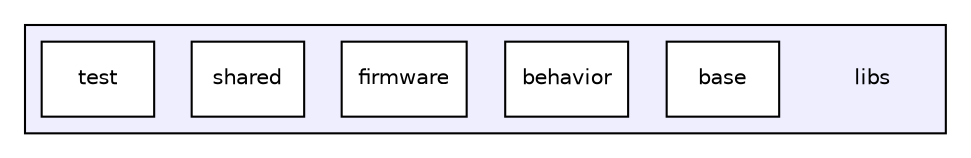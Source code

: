 digraph "/root/Desktop/ic_linux_3.1/libs" {
  compound=true
  node [ fontsize="10", fontname="Helvetica"];
  edge [ labelfontsize="10", labelfontname="Helvetica"];
  subgraph clusterdir_6719ab1f1f7655efc2fa43f7eb574fd1 {
    graph [ bgcolor="#eeeeff", pencolor="black", label="" URL="dir_6719ab1f1f7655efc2fa43f7eb574fd1.html"];
    dir_6719ab1f1f7655efc2fa43f7eb574fd1 [shape=plaintext label="libs"];
    dir_06498c378442102d76a793fbea770c00 [shape=box label="base" color="black" fillcolor="white" style="filled" URL="dir_06498c378442102d76a793fbea770c00.html"];
    dir_173da6a53398f641f6765e7c9f1986ec [shape=box label="behavior" color="black" fillcolor="white" style="filled" URL="dir_173da6a53398f641f6765e7c9f1986ec.html"];
    dir_dd39777fb2ba9e4f7d41d21d04f3c1a1 [shape=box label="firmware" color="black" fillcolor="white" style="filled" URL="dir_dd39777fb2ba9e4f7d41d21d04f3c1a1.html"];
    dir_91f23545f195aec4d6f8c5a4967cbffd [shape=box label="shared" color="black" fillcolor="white" style="filled" URL="dir_91f23545f195aec4d6f8c5a4967cbffd.html"];
    dir_c5c6c7a28052f71aab2e35752779c728 [shape=box label="test" color="black" fillcolor="white" style="filled" URL="dir_c5c6c7a28052f71aab2e35752779c728.html"];
  }
}
